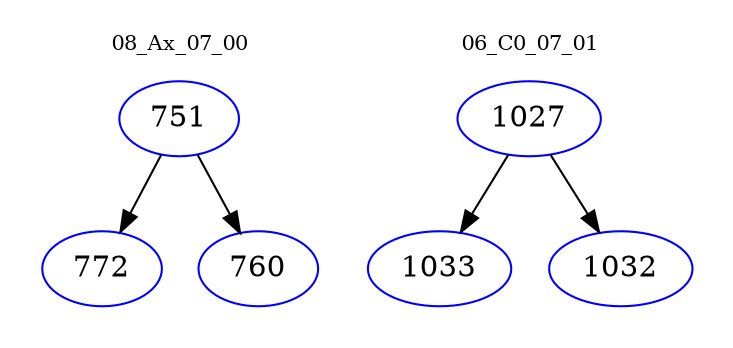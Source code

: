 digraph{
subgraph cluster_0 {
color = white
label = "08_Ax_07_00";
fontsize=10;
T0_751 [label="751", color="blue"]
T0_751 -> T0_772 [color="black"]
T0_772 [label="772", color="blue"]
T0_751 -> T0_760 [color="black"]
T0_760 [label="760", color="blue"]
}
subgraph cluster_1 {
color = white
label = "06_C0_07_01";
fontsize=10;
T1_1027 [label="1027", color="blue"]
T1_1027 -> T1_1033 [color="black"]
T1_1033 [label="1033", color="blue"]
T1_1027 -> T1_1032 [color="black"]
T1_1032 [label="1032", color="blue"]
}
}
